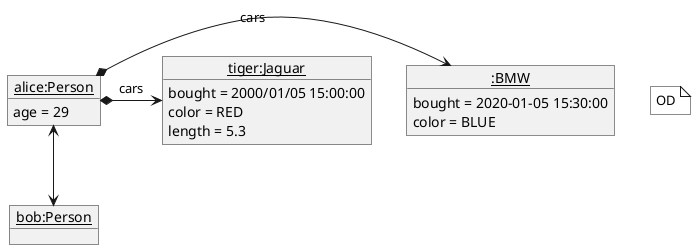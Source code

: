 @startuml
note "OD" as tag #white
object "__alice:Person__" as alice {
  age = 29 
}
object "__:BMW__" as BMW {
    bought = 2020-01-05 15:30:00
    color = BLUE
}
object "__tiger:Jaguar__" as Jaguar {
    bought = 2000/01/05 15:00:00
    color = RED
    length = 5.3
}

alice *-> BMW : cars
alice *-> Jaguar : cars

object "__bob:Person__" as bob {
}
alice<-->bob
@enduml
